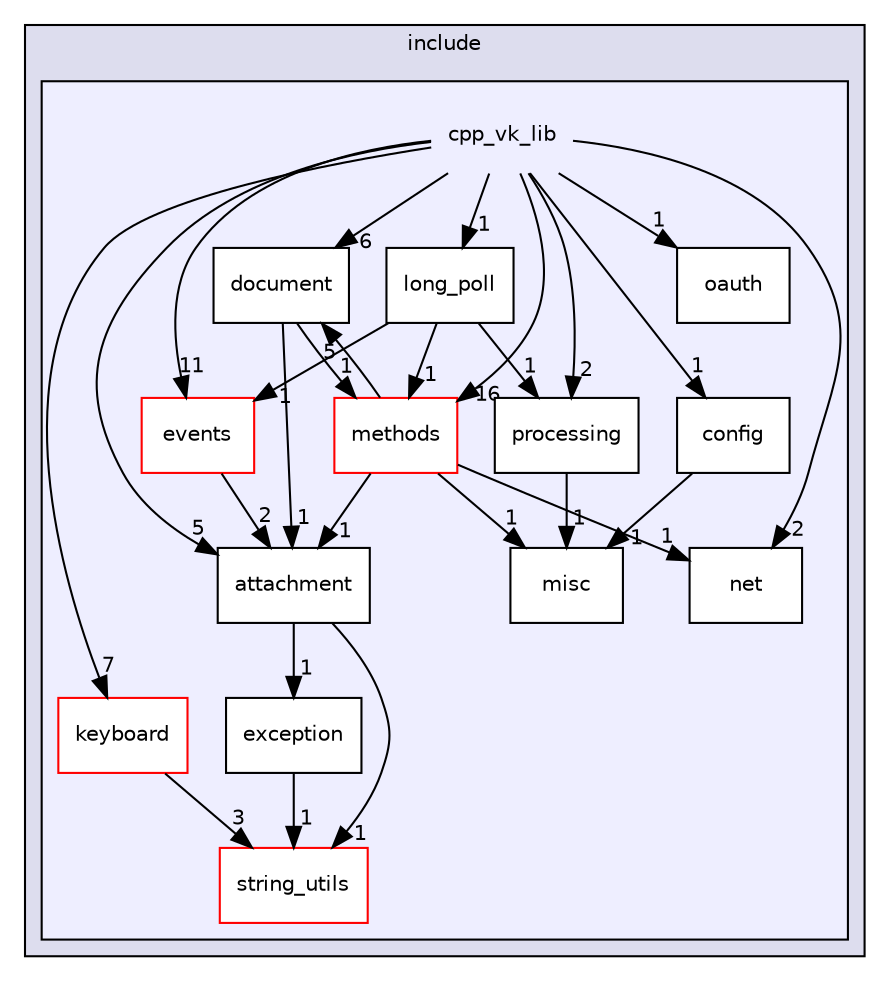 digraph "cpp_vk_lib" {
  compound=true
  node [ fontsize="10", fontname="Helvetica"];
  edge [ labelfontsize="10", labelfontname="Helvetica"];
  subgraph clusterdir_5a30104352ef4255dc24354b02eb2d20 {
    graph [ bgcolor="#ddddee", pencolor="black", label="include" fontname="Helvetica", fontsize="10", URL="dir_5a30104352ef4255dc24354b02eb2d20.html"]
  subgraph clusterdir_ff8df762ee7a92ae5aae7a0c53291ef2 {
    graph [ bgcolor="#eeeeff", pencolor="black", label="" URL="dir_ff8df762ee7a92ae5aae7a0c53291ef2.html"];
    dir_ff8df762ee7a92ae5aae7a0c53291ef2 [shape=plaintext label="cpp_vk_lib"];
  dir_38ea18007e72c631318107a94e52d45f [shape=box label="attachment" fillcolor="white" style="filled" URL="dir_38ea18007e72c631318107a94e52d45f.html"];
  dir_ae49bd75de9b43f084e4af76ac66124a [shape=box label="config" fillcolor="white" style="filled" URL="dir_ae49bd75de9b43f084e4af76ac66124a.html"];
  dir_c6fbb1671fb3038ec70d8eb32616290e [shape=box label="document" fillcolor="white" style="filled" URL="dir_c6fbb1671fb3038ec70d8eb32616290e.html"];
  dir_53544e70ef113b77a7d7180fbd3b440a [shape=box label="events" fillcolor="white" style="filled" color="red" URL="dir_53544e70ef113b77a7d7180fbd3b440a.html"];
  dir_8d1dcd7c01e37a0f2f234b4aa4b62e15 [shape=box label="exception" fillcolor="white" style="filled" URL="dir_8d1dcd7c01e37a0f2f234b4aa4b62e15.html"];
  dir_a4395e605c4be48afa98c77014abdd59 [shape=box label="keyboard" fillcolor="white" style="filled" color="red" URL="dir_a4395e605c4be48afa98c77014abdd59.html"];
  dir_25c2f00e66240dae870844a8f9395bfc [shape=box label="long_poll" fillcolor="white" style="filled" URL="dir_25c2f00e66240dae870844a8f9395bfc.html"];
  dir_8b3c131c7deef97e7a107e2ab510e8a1 [shape=box label="methods" fillcolor="white" style="filled" color="red" URL="dir_8b3c131c7deef97e7a107e2ab510e8a1.html"];
  dir_a96a181b2223d4a5b0fefbb0d587a17c [shape=box label="misc" fillcolor="white" style="filled" URL="dir_a96a181b2223d4a5b0fefbb0d587a17c.html"];
  dir_2ca09ff9522c67ce12a20aebfacbd704 [shape=box label="net" fillcolor="white" style="filled" URL="dir_2ca09ff9522c67ce12a20aebfacbd704.html"];
  dir_83cb28c3e984448e6414d36c5bc87fba [shape=box label="oauth" fillcolor="white" style="filled" URL="dir_83cb28c3e984448e6414d36c5bc87fba.html"];
  dir_e468bc965c788d30218c6feedd6472a5 [shape=box label="processing" fillcolor="white" style="filled" URL="dir_e468bc965c788d30218c6feedd6472a5.html"];
  dir_f4297228b4ae3479ebf3ab6b33d53f38 [shape=box label="string_utils" fillcolor="white" style="filled" color="red" URL="dir_f4297228b4ae3479ebf3ab6b33d53f38.html"];
  }
  }
  dir_e468bc965c788d30218c6feedd6472a5->dir_a96a181b2223d4a5b0fefbb0d587a17c [headlabel="1", labeldistance=1.5 headhref="dir_000031_000021.html"];
  dir_25c2f00e66240dae870844a8f9395bfc->dir_53544e70ef113b77a7d7180fbd3b440a [headlabel="1", labeldistance=1.5 headhref="dir_000005_000009.html"];
  dir_25c2f00e66240dae870844a8f9395bfc->dir_8b3c131c7deef97e7a107e2ab510e8a1 [headlabel="1", labeldistance=1.5 headhref="dir_000005_000012.html"];
  dir_25c2f00e66240dae870844a8f9395bfc->dir_e468bc965c788d30218c6feedd6472a5 [headlabel="1", labeldistance=1.5 headhref="dir_000005_000031.html"];
  dir_38ea18007e72c631318107a94e52d45f->dir_8d1dcd7c01e37a0f2f234b4aa4b62e15 [headlabel="1", labeldistance=1.5 headhref="dir_000006_000022.html"];
  dir_38ea18007e72c631318107a94e52d45f->dir_f4297228b4ae3479ebf3ab6b33d53f38 [headlabel="1", labeldistance=1.5 headhref="dir_000006_000019.html"];
  dir_ae49bd75de9b43f084e4af76ac66124a->dir_a96a181b2223d4a5b0fefbb0d587a17c [headlabel="1", labeldistance=1.5 headhref="dir_000025_000021.html"];
  dir_8b3c131c7deef97e7a107e2ab510e8a1->dir_c6fbb1671fb3038ec70d8eb32616290e [headlabel="5", labeldistance=1.5 headhref="dir_000012_000017.html"];
  dir_8b3c131c7deef97e7a107e2ab510e8a1->dir_a96a181b2223d4a5b0fefbb0d587a17c [headlabel="1", labeldistance=1.5 headhref="dir_000012_000021.html"];
  dir_8b3c131c7deef97e7a107e2ab510e8a1->dir_2ca09ff9522c67ce12a20aebfacbd704 [headlabel="1", labeldistance=1.5 headhref="dir_000012_000029.html"];
  dir_8b3c131c7deef97e7a107e2ab510e8a1->dir_38ea18007e72c631318107a94e52d45f [headlabel="1", labeldistance=1.5 headhref="dir_000012_000006.html"];
  dir_a4395e605c4be48afa98c77014abdd59->dir_f4297228b4ae3479ebf3ab6b33d53f38 [headlabel="3", labeldistance=1.5 headhref="dir_000015_000019.html"];
  dir_ff8df762ee7a92ae5aae7a0c53291ef2->dir_25c2f00e66240dae870844a8f9395bfc [headlabel="1", labeldistance=1.5 headhref="dir_000004_000005.html"];
  dir_ff8df762ee7a92ae5aae7a0c53291ef2->dir_2ca09ff9522c67ce12a20aebfacbd704 [headlabel="2", labeldistance=1.5 headhref="dir_000004_000029.html"];
  dir_ff8df762ee7a92ae5aae7a0c53291ef2->dir_38ea18007e72c631318107a94e52d45f [headlabel="5", labeldistance=1.5 headhref="dir_000004_000006.html"];
  dir_ff8df762ee7a92ae5aae7a0c53291ef2->dir_53544e70ef113b77a7d7180fbd3b440a [headlabel="11", labeldistance=1.5 headhref="dir_000004_000009.html"];
  dir_ff8df762ee7a92ae5aae7a0c53291ef2->dir_83cb28c3e984448e6414d36c5bc87fba [headlabel="1", labeldistance=1.5 headhref="dir_000004_000014.html"];
  dir_ff8df762ee7a92ae5aae7a0c53291ef2->dir_8b3c131c7deef97e7a107e2ab510e8a1 [headlabel="16", labeldistance=1.5 headhref="dir_000004_000012.html"];
  dir_ff8df762ee7a92ae5aae7a0c53291ef2->dir_a4395e605c4be48afa98c77014abdd59 [headlabel="7", labeldistance=1.5 headhref="dir_000004_000015.html"];
  dir_ff8df762ee7a92ae5aae7a0c53291ef2->dir_ae49bd75de9b43f084e4af76ac66124a [headlabel="1", labeldistance=1.5 headhref="dir_000004_000025.html"];
  dir_ff8df762ee7a92ae5aae7a0c53291ef2->dir_c6fbb1671fb3038ec70d8eb32616290e [headlabel="6", labeldistance=1.5 headhref="dir_000004_000017.html"];
  dir_ff8df762ee7a92ae5aae7a0c53291ef2->dir_e468bc965c788d30218c6feedd6472a5 [headlabel="2", labeldistance=1.5 headhref="dir_000004_000031.html"];
  dir_53544e70ef113b77a7d7180fbd3b440a->dir_38ea18007e72c631318107a94e52d45f [headlabel="2", labeldistance=1.5 headhref="dir_000009_000006.html"];
  dir_8d1dcd7c01e37a0f2f234b4aa4b62e15->dir_f4297228b4ae3479ebf3ab6b33d53f38 [headlabel="1", labeldistance=1.5 headhref="dir_000022_000019.html"];
  dir_c6fbb1671fb3038ec70d8eb32616290e->dir_38ea18007e72c631318107a94e52d45f [headlabel="1", labeldistance=1.5 headhref="dir_000017_000006.html"];
  dir_c6fbb1671fb3038ec70d8eb32616290e->dir_8b3c131c7deef97e7a107e2ab510e8a1 [headlabel="1", labeldistance=1.5 headhref="dir_000017_000012.html"];
}
